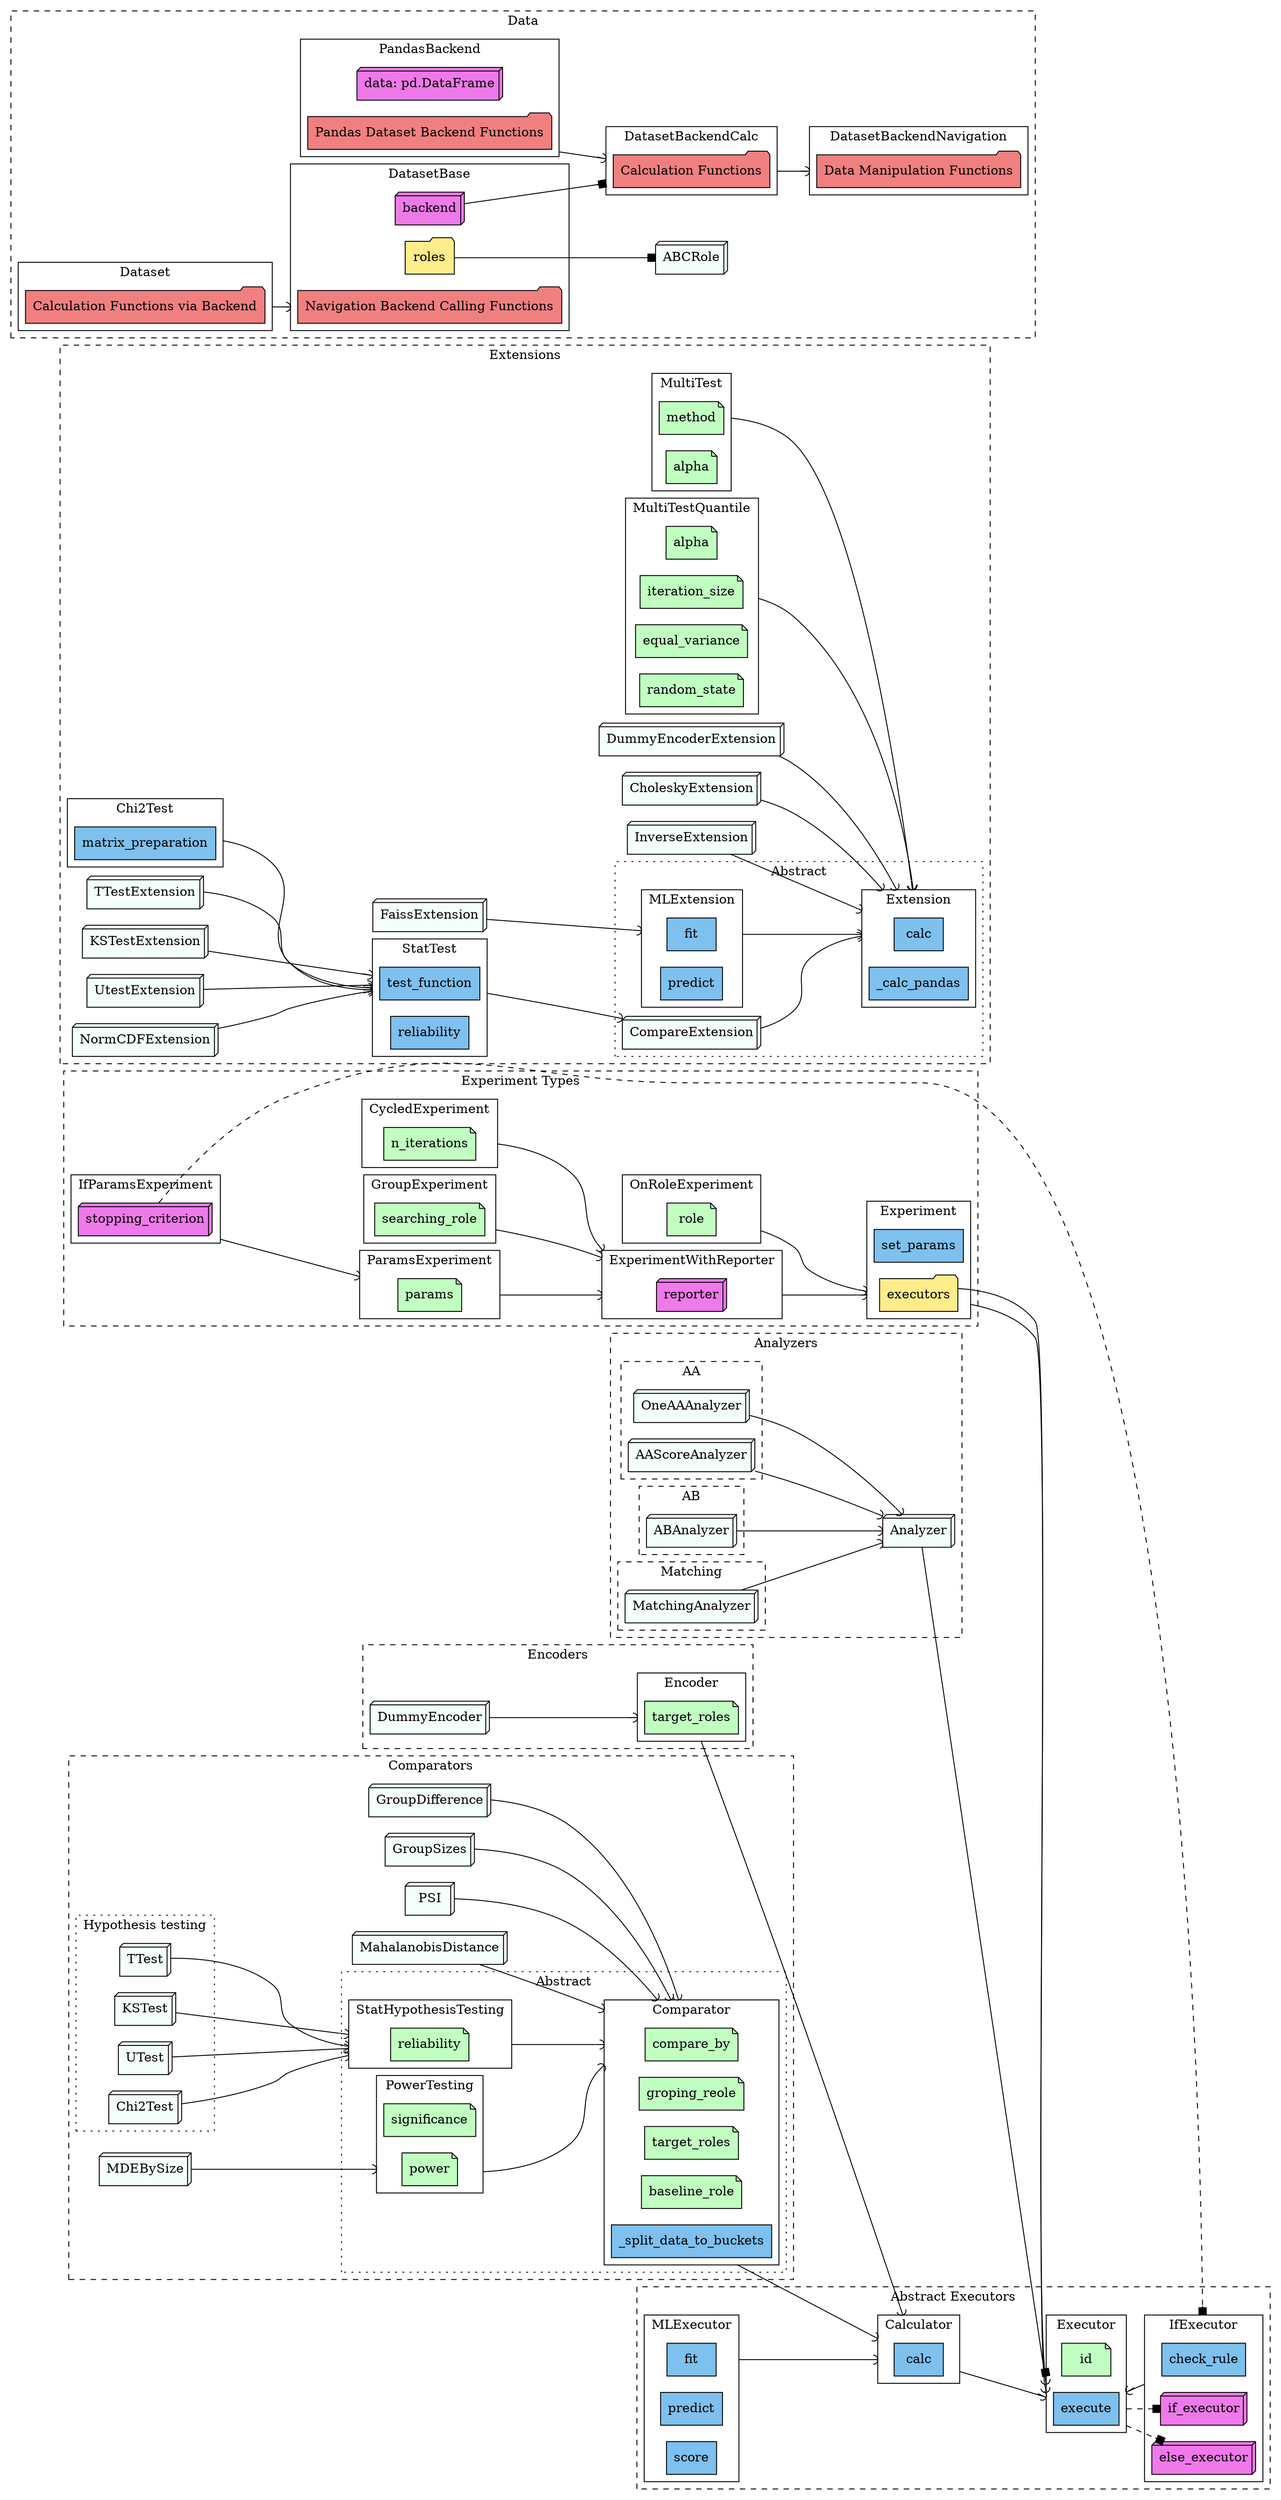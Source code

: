 digraph Architecture{
    rankdir=LR
    node[style="filled"]
    compound=true

    subgraph atributes{
        node[shape=note, fillcolor=darkseagreen1]
        id
        role
        n_iterations
        searching_role
        params
        compare_by
        groping_reole
        target_roles_comporator[label="target_roles"]
        baseline_role
        reliability
        significance
        power
        target_roles_encoder[label="target_roles"]
        method
        alpha
        alpha_q[label="alpha"]
        iteration_size
        equal_variance
        random_state_q[label="random_state"]
    }

    subgraph functions{
        node[shape=box, fillcolor=skyblue2]
        execute
        calc
        check_rule
        set_params
        _split_data_to_buckets
        fit
        predict
        score
        calc_ext[label="calc"]
        _calc_pandas
        fit_ext[label="fit"]
        predict_ext[label="predict"]
        test_function
        reliability_ext[label="reliability"]
        matrix_preparation
    }

    subgraph objects{
        node[shape=box3d, fillcolor=orchid2]
        if_executor
        else_executor
        reporter
        stopping_criterion
        dummy_encoder[label="DummyEncoder", fillcolor=mintcream]
        // Analyzers----------------
        analyzer[label="Analyzer", fillcolor=mintcream]
        one_aa_analyzer[label="OneAAAnalyzer", fillcolor=mintcream]
        aa_score_analyzer[label="AAScoreAnalyzer", fillcolor=mintcream]
        ab_analyzer[label="ABAnalyzer", fillcolor=mintcream]
        matching_analyzer[label="MatchingAnalyzer", fillcolor=mintcream]
        // Comporators-------------
        group_diff[label="GroupDifference", fillcolor=mintcream]
        group_sizes[label="GroupSizes", fillcolor=mintcream]
        psi[label="PSI", fillcolor=mintcream]
        maha_dist[label="MahalanobisDistance", fillcolor=mintcream]
        ttest[label="TTest", fillcolor=mintcream]
        kstest[label="KSTest", fillcolor=mintcream]
        utest[label="UTest", fillcolor=mintcream]
        chi2test[label="Chi2Test", fillcolor=mintcream]
        mdebysize[label="MDEBySize", fillcolor=mintcream]
        // Dataset-----------------
        backend
        data_pandas[label="data: pd.DataFrame"]
        abc_role[label="ABCRole", fillcolor=mintcream]
        // Extensions--------------
        compare_extension[label="CompareExtension", fillcolor=mintcream]
        dummy_encoder_ext[label="DummyEncoderExtension", fillcolor=mintcream]
        faiss_ext[label="FaissExtension", fillcolor=mintcream]
        cholesky_ext[label="CholeskyExtension", fillcolor=mintcream]
        inverse_ext[label="InverseExtension", fillcolor=mintcream]
        ttest_ext[label="TTestExtension", fillcolor=mintcream]
        kstest_ext[label="KSTestExtension", fillcolor=mintcream]
        utest_ext[label="UtestExtension", fillcolor=mintcream]
        norm_cdf_ext[label="NormCDFExtension", fillcolor=mintcream]
    }

    subgraph collections{
        node[shape=folder, fillcolor=lightgoldenrod1]
        executors
        roles
        data_manipulations_functios[label="Data Manipulation Functions", fillcolor=lightcoral]
        calculation_functions[label="Calculation Functions", fillcolor=lightcoral]
        pandas_dataset_backend_functions[label="Pandas Dataset Backend Functions", fillcolor=lightcoral]
        navigation_backend_calling_functions[label="Navigation Backend Calling Functions", fillcolor=lightcoral]
        calculation_functions_via_backend[label="Calculation Functions via Backend", fillcolor=lightcoral]
    }

    subgraph cluster_abstract_executors{
        graph[label="Abstract Executors", style="dashed"]

        subgraph cluster_executor{
            graph[label="Executor", style="solid"]
            id
            execute
        }
        subgraph cluster_calculator{
            graph[label="Calculator", style="solid"]
            calc
        }
        calc -> execute [        
            arrowhead=curve
            ltail=cluster_calculator
            lhead=cluster_executor
        ]
        subgraph cluster_if_executor{
            graph[label="IfExecutor", style="solid"]
            check_rule
            if_executor
            else_executor
        }
        subgraph cluster_ml_executor{
            graph[label="MLExecutor", style="solid"]
            fit
            predict
            score
        }

        check_rule -> execute [        
            arrowhead=curve
            ltail=cluster_if_executor
            lhead=cluster_executor
        ]
        execute -> {if_executor, else_executor} [
            style=dashed
            arrowhead=box
            ltail=cluster_executor
        ]
        fit -> calc [
            arrowhead=curve
            ltail=cluster_ml_executor
            lhead=cluster_calculator
        ]
    }

    subgraph cluster_experiments{
        graph[label="Experiment Types", style="dashed"]

        subgraph cluster_experiment{
            graph[label="Experiment", style="solid"]
            executors
            set_params
        }
        executors -> execute [        
            arrowhead=curve
            ltail=cluster_experiment
            lhead=cluster_executor
        ]
        executors -> execute [        
            arrowhead=box
            lhead=cluster_executor
        ]

        subgraph cluster_on_role_experiment{
            graph[label="OnRoleExperiment", style="solid"]
            role
        }
        role -> executors [        
            arrowhead=curve
            ltail=cluster_on_role_experiment
            lhead=cluster_experiment
        ]

        subgraph cluster_experiment_with_reporter{
            graph[label="ExperimentWithReporter", style="solid"]
            reporter
        }
        reporter -> executors [        
            arrowhead=curve
            ltail=cluster_experiment_with_reporter
            lhead=cluster_experiment
        ]

        subgraph cluster_cycled_experiment{
            graph[label="CycledExperiment", style="solid"]
            n_iterations
        }
        n_iterations -> reporter [        
            arrowhead=curve
            ltail=cluster_cycled_experiment
            lhead=cluster_experiment_with_reporter
        ]

        subgraph cluster_group_experiment{
            graph[label="GroupExperiment", style="solid"]
            searching_role
        }
        searching_role -> reporter [        
            arrowhead=curve
            ltail=cluster_group_experiment
            lhead=cluster_experiment_with_reporter
        ]

        subgraph cluster_params_experiment{
            graph[label="ParamsExperiment", style="solid"]
            params
        }
        params -> reporter [        
            arrowhead=curve
            ltail=cluster_params_experiment
            lhead=cluster_experiment_with_reporter
        ]

        subgraph cluster_if_params_experiment{
            graph[label="IfParamsExperiment", style="solid"]
            stopping_criterion
        }
        stopping_criterion -> params [        
            arrowhead=curve
            ltail=cluster_if_params_experiment
            lhead=cluster_params_experiment
        ]
        stopping_criterion -> check_rule [
            style=dashed
            arrowhead=box
            lhead=cluster_if_executor
        ]
    }

    subgraph cluster_analyzers{
        graph[label="Analyzers", style="dashed"]
        analyzer
        subgraph cluster_aa_analyzers{
            graph[label="AA", style="dashed"]
            one_aa_analyzer
            aa_score_analyzer
        }
        subgraph cluster_ab_analyzers{
            graph[label="AB", style="dashed"]
            ab_analyzer
        }
        subgraph cluster_matching_analyzers{
            graph[label="Matching", style="dashed"]
            matching_analyzer
        }
        analyzer -> execute [        
            arrowhead=curve
            lhead=cluster_executor
        ]

        {
            one_aa_analyzer,
            aa_score_analyzer,
            ab_analyzer,
            matching_analyzer
        } -> analyzer [arrowhead=curve]
    }

    subgraph cluster_comparators{
        graph[label="Comparators", style="dashed"]

        subgraph cluster_abstract_comporators{
            graph[label="Abstract", style="dotted"]

            subgraph cluster_comporator{
                graph[label="Comparator", style="solid"]
                _split_data_to_buckets
                compare_by
                groping_reole
                target_roles_comporator
                baseline_role
            }
            _split_data_to_buckets -> calc [        
                arrowhead=curve
                ltail=cluster_comporator
                lhead=cluster_calculator
            ]

            subgraph cluster_stat_hyp_testing{
                graph[label="StatHypothesisTesting", style="solid"]
                reliability
            }
            reliability -> compare_by [        
                arrowhead=curve
                ltail=cluster_stat_hyp_testing
                lhead=cluster_comporator
            ]

            subgraph cluster_power_testing{
                graph[label="PowerTesting", style="solid"]
                significance
                power
            }
            power -> compare_by [        
                arrowhead=curve
                ltail=cluster_power_testing
                lhead=cluster_comporator
            ]
        }

        {
            group_diff, 
            group_sizes
            psi
            maha_dist
        } -> compare_by [        
            arrowhead=curve
            lhead=cluster_comporator
        ]

        subgraph cluster_hyp_testing{
            graph[label="Hypothesis testing", style=dotted]
            {
                ttest
                kstest
                utest
                chi2test
            } -> reliability [        
                arrowhead=curve
                lhead=cluster_stat_hyp_testing
            ]
        }

        mdebysize -> power [        
            arrowhead=curve
            lhead=cluster_power_testing
        ]
    }

    subgraph cluster_data{
        graph[label="Data", style=dashed]
        subgraph cluster_dataset_backend_navigation{
            graph[label="DatasetBackendNavigation", style=solid]
            data_manipulations_functios
        }
        subgraph cluster_dataset_backend_calc{
            graph[label="DatasetBackendCalc", style=solid]
            calculation_functions
        }
        subgraph cluster_pandas_backend{
            graph[label="PandasBackend", style=solid]
            pandas_dataset_backend_functions
            data_pandas
        }
        subgraph cluster_dataset_base{
            graph[label="DatasetBase", style=solid]
            backend
            roles
            navigation_backend_calling_functions
        }
        subgraph cluster_dataset{
            graph[label="Dataset", style=solid]
            calculation_functions_via_backend
        }

        calculation_functions -> data_manipulations_functios [
            arrowhead=curve,
            ltail=cluster_dataset_backend_calc
            lhead=cluster_dataset_backend_navigation
        ]
        pandas_dataset_backend_functions -> calculation_functions [
            arrowhead=curve,
            ltail=cluster_pandas_backend
            lhead=cluster_dataset_backend_calc
        ]
        backend -> calculation_functions [
            arrowhead=box,
            lhead=cluster_dataset_backend_calc
        ]
        calculation_functions_via_backend -> navigation_backend_calling_functions [
            arrowhead=curve,
            ltail=cluster_dataset
            lhead=cluster_dataset_base
        ]
        roles -> abc_role[arrowhead=box]
    }

    subgraph cluster_encoders{
        graph[label="Encoders", style=dashed]
        subgraph cluster_encoder{
            graph[label="Encoder", style=solid]
            target_roles_encoder
        }
        target_roles_encoder -> calc [
            arrowhead=curve,
            ltail=cluster_encoder,
            lhead=cluster_calculator
        ]
        dummy_encoder -> target_roles_encoder [
            arrowhead=curve,
            lhead=cluster_encoder
        ]
    }

    subgraph cluster_extensions{
        graph[label="Extensions", style=dashed]
        subgraph cluster_abstract_extensions{
            graph[label="Abstract", style=dotted]

            subgraph cluster_extension{
                graph[label="Extension", style=solid]
                calc_ext
                _calc_pandas
            }
            subgraph cluster_ml_extension{
                graph[label="MLExtension", style=solid]
                fit_ext
                predict_ext
            }

            compare_extension -> calc_ext [
                arrowhead=curve
                lhead=cluster_extension
            ]
            fit_ext -> calc_ext [
                arrowhead=curve
                lhead=cluster_extension
                ltail=cluster_ml_extension
            ]
        }

        subgraph cluster_stat_test{
            graph[label="StatTest", style=solid]
            test_function
            reliability_ext
        }
        subgraph cluster_chi2test_ext{
            graph[label="Chi2Test", style=solid]
            matrix_preparation
        }
        subgraph cluster_multitest{
            graph[label="MultiTest", style=solid]
            compare_extension
            method
            alpha
        }
        subgraph cluster_multitest_q{
            graph[label="MultiTestQuantile", style=solid]
            alpha_q
            iteration_size
            equal_variance
            random_state_q
        }

        {
            dummy_encoder_ext
            inverse_ext
            cholesky_ext
        } -> calc_ext [
            arrowhead=curve
            lhead=cluster_extension
        ]
        faiss_ext -> fit_ext [
            arrowhead=curve
            lhead=cluster_ml_extension
        ]
        test_function -> compare_extension [
            arrowhead=curve
            ltail=cluster_stat_test
        ]
        {
            ttest_ext
            kstest_ext
            utest_ext
            norm_cdf_ext
        } -> test_function [
            arrowhead=curve
            lhead=cluster_stat_test
        ]
        matrix_preparation -> test_function [
            arrowhead=curve
            ltail=cluster_chi2test_ext
            lhead=cluster_stat_test
        ]
        method -> calc_ext [
            arrowhead=curve
            ltail=cluster_multitest
            lhead=cluster_extension
        ]
        iteration_size -> calc_ext [
            arrowhead=curve
            ltail=cluster_multitest_q
            lhead=cluster_extension
        ]
    }

}
